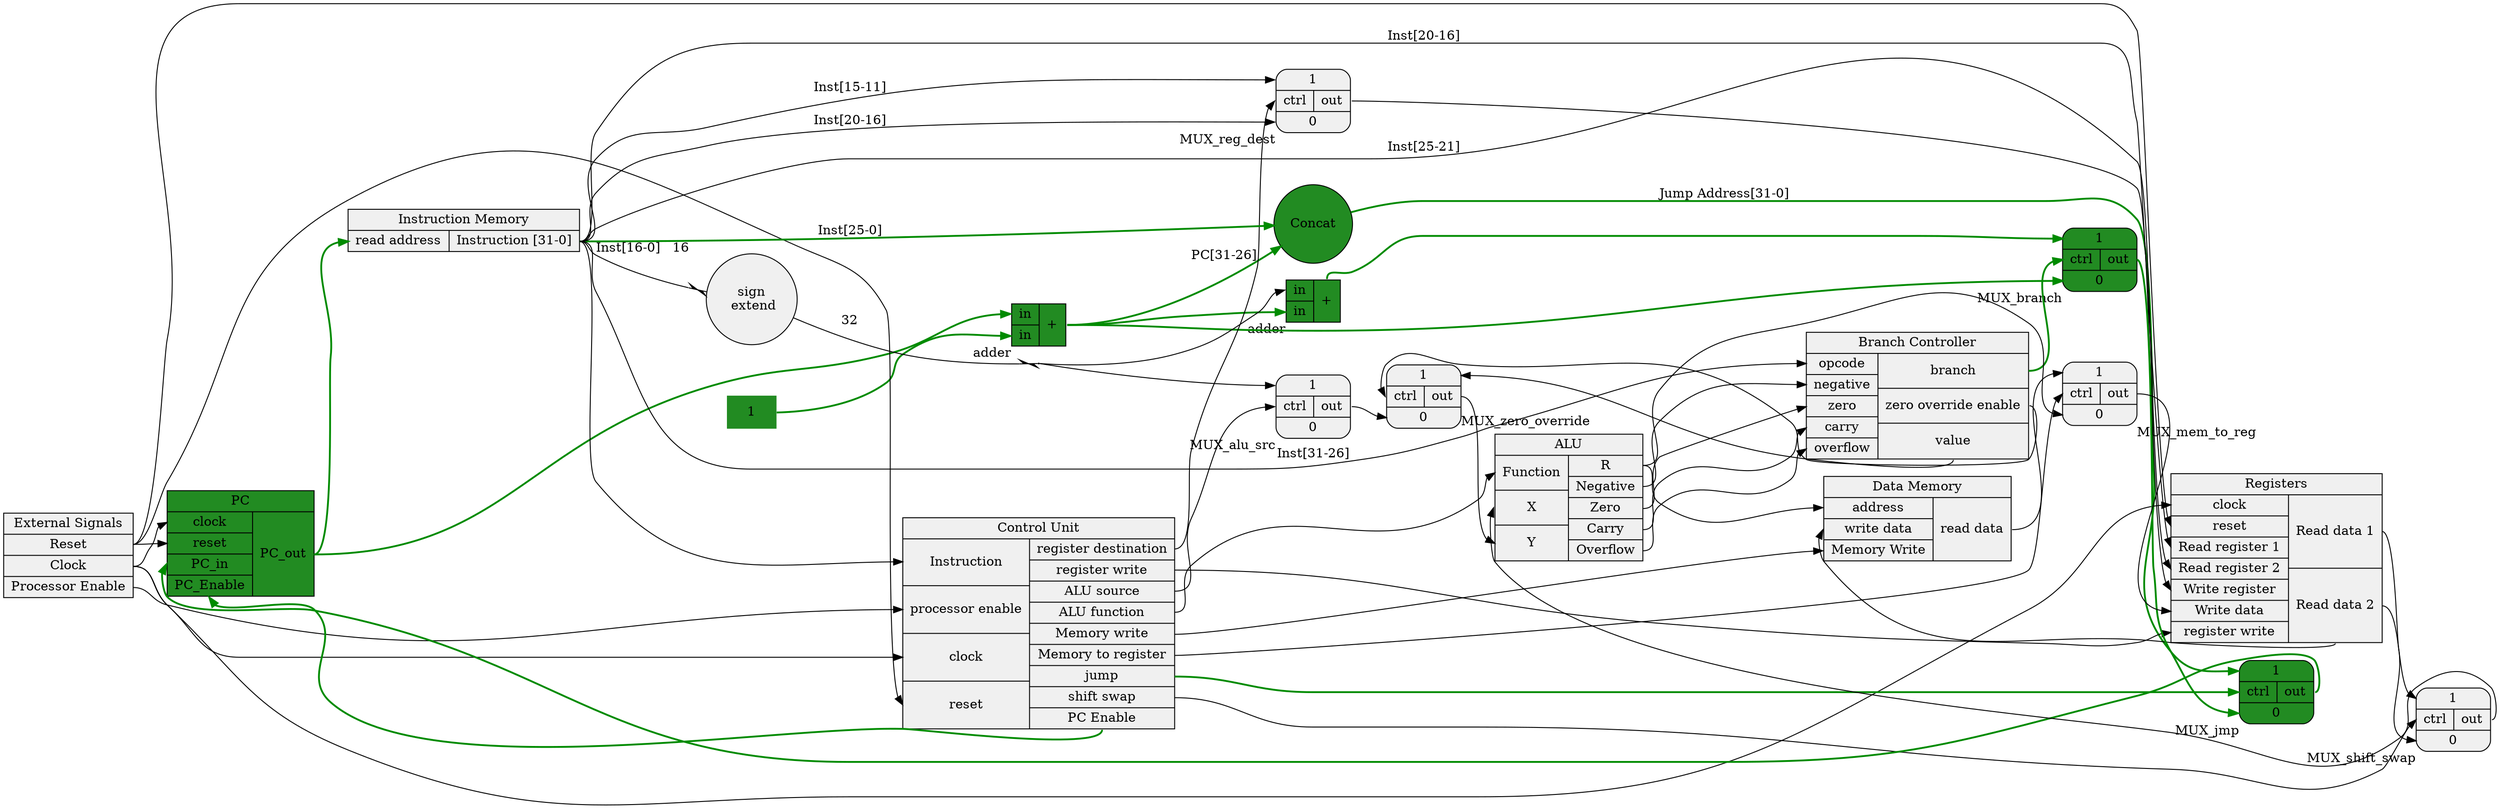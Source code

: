 digraph graphname {
    graph [rankdir="LR" overlap="false" splines="true"]; //splines="ortho"
    node [shape=record style="filled" fillcolor="grey94"];


    // f0 always refer to the part of block/component/blob that has its name on it
    // except for muxes, which have their names floating around them as an external label
    "PC" [fillcolor="forestgreen" height="1.5" label="<f0> PC | {{<clock> clock | <reset> reset | <in> PC_in | <enable> PC_Enable }| <out> PC_out }"];

    "Add1" [fillcolor="forestgreen" xlabel="adder" label="{{<in1> in | <in2> in} | <out> +}}"]; //in1 should get rendered as the top one

    "constant_1" [label="1" shape="plaintext" fillcolor="forestgreen"];

    "Add2" [fillcolor="forestgreen" xlabel="adder" label="{{<in2> in | <in1> in} | <out> +}}"];

    "Concat" [fillcolor="forestgreen" shape="circle"];

    "Sign Extend" [ shape="circle" label="sign\n extend"];

    "Outside" [label="<f0> External Signals | <reset> Reset | <clock> Clock | <processorenable> Processor Enable"];

    "Control Unit" [label="<f0> Control Unit | {{ <inst> Instruction | <processorenable> processor enable | <clock> clock | <reset> reset} | {  <regdest> register destination | <regwrite> register write | <alusource> ALU source | <alufunc> ALU function | <memw> Memory write |<memtoreg> Memory to register |  <jump> jump | <shiftswap> shift swap | <pcenable> PC Enable }}"];

    "Branch Controller" [label="<f0> Branch Controller | {{<opcode> opcode | <negative> negative | <zero> zero | <carry> carry | <overflow> overflow } | { <branch> branch | <zerooverride> zero override enable | <value> value }}"];

    "ALU" [label="<f0> ALU | {{<func> Function | <x> X | <y> Y} | {<r> R | <negative> Negative | <zero> Zero | <carry> Carry | <overflow> Overflow }}"];

    "Registers" [label="<f0> Registers | {{<clock> clock | <reset> reset | <readreg1> Read register 1 | <readreg2> Read register 2 | <wreg> Write register | <wdata> Write data | <regwrite> register write} | {<readdata1> Read data 1 | <readdata2> Read data 2}} "];

    "Instruction Memory" [label=" <f0>Instruction Memory | {<read address> read address | <inst> Instruction [31-0]}"];

    "Data Memory" [label=" <f0> Data Memory | {{ <address> address | <wdata> write data | <memwrite> Memory Write } | {<rdata> read data} }}"];

    // MUX layout:
    // 1 on top, 0 on bottom
    // control signal is middle-left
    // output is middle-right
    "Register Destination MUX" [shape="Mrecord" label="<1> 1 | { <control> ctrl | <out> out } | <0> 0" xlabel="MUX_reg_dest"];
    "ALU Source MUX" [shape="Mrecord" label="<1> 1 | { <control> ctrl | <out> out } | <0> 0" xlabel="MUX_alu_src"];
    "Branch MUX" [shape="Mrecord" label="<1> 1 | { <control> ctrl | <out> out } | <0> 0" xlabel="MUX_branch" fillcolor="forestgreen"];
    "Jump MUX" [shape="Mrecord" label="<1> 1 | { <control> ctrl | <out> out } | <0> 0" xlabel="MUX_jmp" fillcolor="forestgreen"];
    "Memory to Register MUX" [shape="Mrecord" label="<1> 1 | { <control> ctrl | <out> out } | <0> 0" xlabel="MUX_mem_to_reg"];
    "Zero Override MUX" [shape="Mrecord" label="<1> 1 | { <control> ctrl | <out> out } | <0> 0" xlabel="MUX_zero_override"]
    "Shift Swap MUX" [shape="Mrecord" label="<1> 1 | { <control> ctrl | <out> out } | <0> 0" xlabel="MUX_shift_swap"];


    // signals! erm I mean EDGES
    PC:out -> "Instruction Memory":"read address" [style="bold" color="green4"];
    PC:out -> "Add1":in1 [style="bold" color="green4"];
    constant_1 -> "Add1":in2 [style="bold" color="green4"];

    Add1:out -> Concat [label="PC[31-26]" style="bold" color="green4"];
    Add1:out -> Add2:in1 [style="bold" color="green4"];
    Add1:out -> "Branch MUX":0 [style="bold" color="green4"];

    Add2:out -> "Branch MUX":1 [style="bold" color="green4"];

    "Branch MUX":out -> "Jump MUX":0 [style="bold" color="green4"];
    "Jump MUX":out -> PC:in [style="bold" color="green4"];
    "Register Destination MUX":out -> "Registers":"wreg";
    "ALU Source MUX":out -> "Zero Override MUX":0;
    "Zero Override MUX":out -> "ALU":y;
    "Memory to Register MUX":out -> "Registers":wdata;
    "Shift Swap MUX":out -> "ALU":x;



    "Instruction Memory":inst -> "Registers":"readreg2" [label="Inst[25-21]" ];
    "Instruction Memory":inst -> "Registers":"readreg1" [label="Inst[20-16]" ];
    "Instruction Memory":inst -> "Register Destination MUX":0 [label="Inst[20-16]" ];
    "Instruction Memory":inst -> "Register Destination MUX":1 [label="Inst[15-11]" ];
    "Instruction Memory":inst -> "Concat" [label="Inst[25-0]" style="bold" color="green4"];
    "Instruction Memory":inst -> "Control Unit":inst;
    "Instruction Memory":inst -> "Sign Extend" [label="Inst[16-0]   16" arrowhead="rcrowlvee" ];
    "Instruction Memory":inst -> "Branch Controller":opcode [label="Inst[31-26]" ];

    "Sign Extend" -> SignExtendHolder [label="32" arrowhead="rcrowlvee"  ];
    // invisible node trick!
    "SignExtendHolder" [shape="circle" width="0.01" height="0.01" label=""];
    SignExtendHolder -> Add2:in2 ;
    SignExtendHolder -> "ALU Source MUX":1 ;

    "Registers":"readdata1" -> "Shift Swap MUX":0 ;
    "Registers":"readdata2" -> "Shift Swap MUX":1 ;
    "Registers":"readdata2" -> "Data Memory":"wdata" ; 

    "ALU":r -> "Data Memory":"address";
    "ALU":r -> "Memory to Register MUX":0;
    "ALU":zero -> "Branch Controller":"zero";
    "ALU":negative -> "Branch Controller":"negative";
    "ALU":overflow -> "Branch Controller":overflow;
    "ALU":carry -> "Branch Controller":carry;

    "Data Memory":"rdata" -> "Memory to Register MUX":1;

    "Branch Controller":"zerooverride" -> "Zero Override MUX":control;
    "Branch Controller":"value" -> "Zero Override MUX":1;
    "Branch Controller":"branch" -> "Branch MUX":control[style="bold" color="green4"];

    "Control Unit":alusource -> "ALU Source MUX":control;
    "Control Unit":regwrite -> "Registers":regwrite ;
    "Control Unit":regdest -> "Register Destination MUX":control ;
    "Control Unit":jump -> "Jump MUX":control [style="bold" color="green4"];
    "Control Unit":memw -> "Data Memory":memwrite ;
    "Control Unit":memtoreg -> "Memory to Register MUX":control ;
    "Control Unit":alufunc -> "ALU":func ;
    "Control Unit":pcenable -> PC:enable [style="bold" color="green4"];
    "Control Unit":shiftswap -> "Shift Swap MUX":control ;

    "Concat" -> "Jump MUX":1 [label="Jump Address[31-0]"  style="bold" color="green4"];

    "Outside":reset -> "Control Unit":reset;
    "Outside":reset -> "Registers":reset;
    "Outside":reset -> "PC":reset;
    "Outside":clock -> "Control Unit":clock;
    "Outside":clock -> "Registers":clock;
    "Outside":clock -> "PC":clock;
    "Outside":processorenable -> "Control Unit":processorenable;
 }